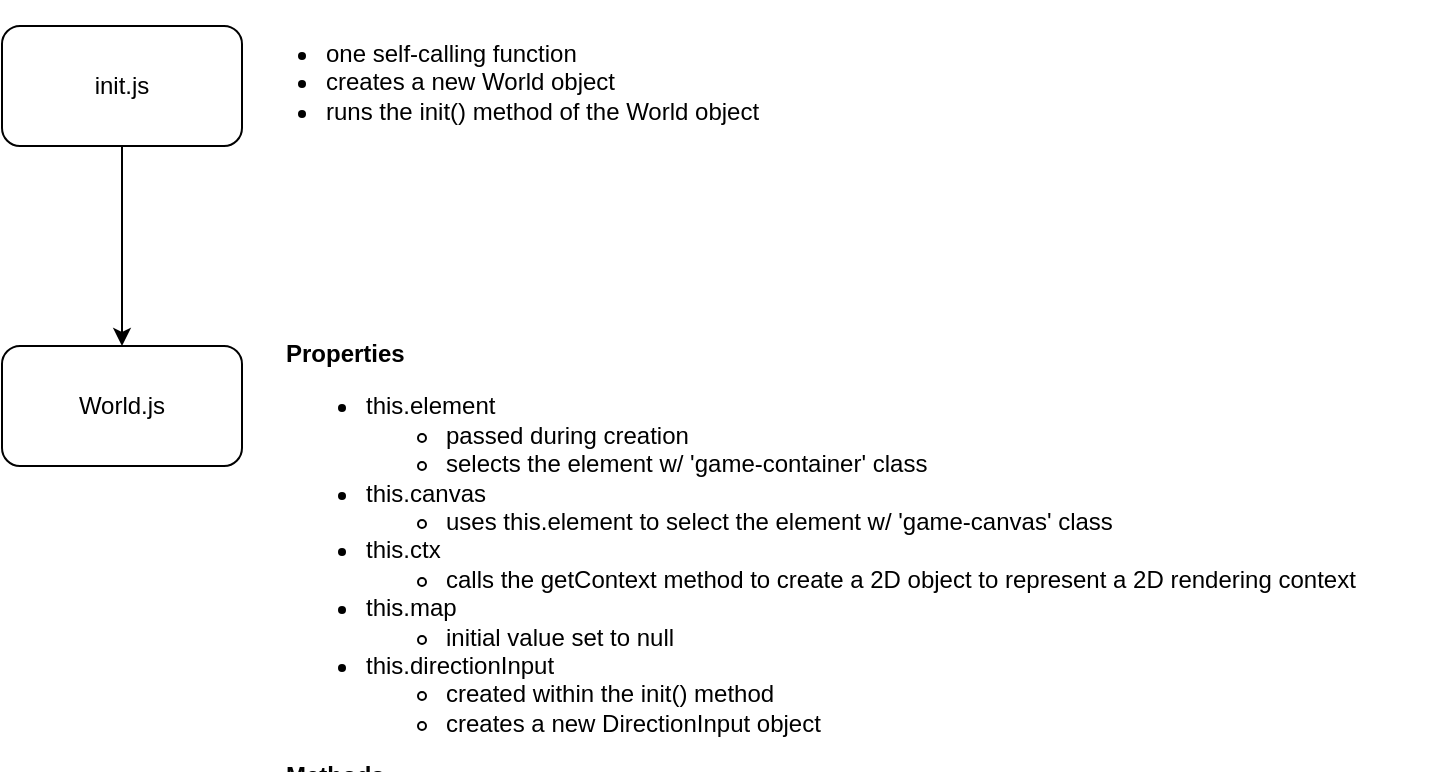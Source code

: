 <mxfile version="20.2.8" type="github">
  <diagram id="XdCzGxcUaP8d4rbetWeQ" name="Page-1">
    <mxGraphModel dx="780" dy="1144" grid="1" gridSize="10" guides="1" tooltips="1" connect="1" arrows="1" fold="1" page="1" pageScale="1" pageWidth="850" pageHeight="1100" math="0" shadow="0">
      <root>
        <mxCell id="0" />
        <mxCell id="1" parent="0" />
        <mxCell id="21So4gmTSkQ54xxVftuY-4" style="edgeStyle=orthogonalEdgeStyle;rounded=0;orthogonalLoop=1;jettySize=auto;html=1;exitX=0.5;exitY=1;exitDx=0;exitDy=0;entryX=0.5;entryY=0;entryDx=0;entryDy=0;" edge="1" parent="1" source="21So4gmTSkQ54xxVftuY-1" target="21So4gmTSkQ54xxVftuY-5">
          <mxGeometry relative="1" as="geometry">
            <mxPoint x="180" y="240" as="targetPoint" />
          </mxGeometry>
        </mxCell>
        <mxCell id="21So4gmTSkQ54xxVftuY-1" value="init.js" style="rounded=1;whiteSpace=wrap;html=1;" vertex="1" parent="1">
          <mxGeometry x="120" y="80" width="120" height="60" as="geometry" />
        </mxCell>
        <UserObject label="&lt;ul&gt;&lt;li&gt;one self-calling function&lt;/li&gt;&lt;li&gt;creates a new World object&lt;/li&gt;&lt;li style=&quot;&quot;&gt;runs the init() method of the World object&lt;/li&gt;&lt;/ul&gt;" placeholders="1" name="Variable" id="21So4gmTSkQ54xxVftuY-3">
          <mxCell style="text;html=1;strokeColor=none;fillColor=none;align=left;verticalAlign=top;whiteSpace=wrap;overflow=hidden;horizontal=1;" vertex="1" parent="1">
            <mxGeometry x="240" y="67.5" width="290" height="85" as="geometry" />
          </mxCell>
        </UserObject>
        <mxCell id="21So4gmTSkQ54xxVftuY-5" value="World.js" style="rounded=1;whiteSpace=wrap;html=1;" vertex="1" parent="1">
          <mxGeometry x="120" y="240" width="120" height="60" as="geometry" />
        </mxCell>
        <UserObject label="&lt;b&gt;Properties&lt;/b&gt;&lt;br&gt;&lt;ul&gt;&lt;li&gt;this.element&lt;/li&gt;&lt;ul&gt;&lt;li&gt;passed during creation&lt;/li&gt;&lt;li&gt;selects the element w/ &#39;game-container&#39; class&lt;/li&gt;&lt;/ul&gt;&lt;li&gt;this.canvas&amp;nbsp;&lt;/li&gt;&lt;ul&gt;&lt;li&gt;uses this.element to select the element w/ &#39;game-canvas&#39; class&lt;/li&gt;&lt;/ul&gt;&lt;li&gt;this.ctx&amp;nbsp;&lt;/li&gt;&lt;ul&gt;&lt;li&gt;calls the getContext method to create a 2D object to represent a 2D rendering context&lt;/li&gt;&lt;/ul&gt;&lt;li&gt;this.map&amp;nbsp;&lt;/li&gt;&lt;ul&gt;&lt;li&gt;initial value set to null&lt;/li&gt;&lt;/ul&gt;&lt;li&gt;this.directionInput&lt;/li&gt;&lt;ul&gt;&lt;li&gt;created within the init() method&lt;/li&gt;&lt;li&gt;creates a new DirectionInput object&lt;/li&gt;&lt;/ul&gt;&lt;/ul&gt;&lt;div&gt;&lt;b&gt;Methods&lt;/b&gt;&lt;/div&gt;&lt;div&gt;&lt;ul&gt;&lt;li&gt;startGameLoop()&lt;/li&gt;&lt;ul&gt;&lt;li&gt;loop that clears the canvas, establishes the camera person, updates objects and draws objects and maps&lt;/li&gt;&lt;li&gt;calls itself through requestAnimationFrame() to create the loop&lt;/li&gt;&lt;/ul&gt;&lt;li&gt;init()&lt;/li&gt;&lt;/ul&gt;&lt;/div&gt;" placeholders="1" name="Variable" id="21So4gmTSkQ54xxVftuY-7">
          <mxCell style="text;html=1;strokeColor=none;fillColor=none;align=left;verticalAlign=top;whiteSpace=wrap;overflow=hidden;" vertex="1" parent="1">
            <mxGeometry x="260" y="230" width="580" height="220" as="geometry" />
          </mxCell>
        </UserObject>
      </root>
    </mxGraphModel>
  </diagram>
</mxfile>
